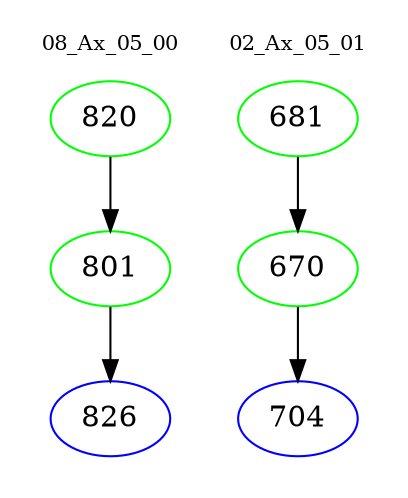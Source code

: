 digraph{
subgraph cluster_0 {
color = white
label = "08_Ax_05_00";
fontsize=10;
T0_820 [label="820", color="green"]
T0_820 -> T0_801 [color="black"]
T0_801 [label="801", color="green"]
T0_801 -> T0_826 [color="black"]
T0_826 [label="826", color="blue"]
}
subgraph cluster_1 {
color = white
label = "02_Ax_05_01";
fontsize=10;
T1_681 [label="681", color="green"]
T1_681 -> T1_670 [color="black"]
T1_670 [label="670", color="green"]
T1_670 -> T1_704 [color="black"]
T1_704 [label="704", color="blue"]
}
}

